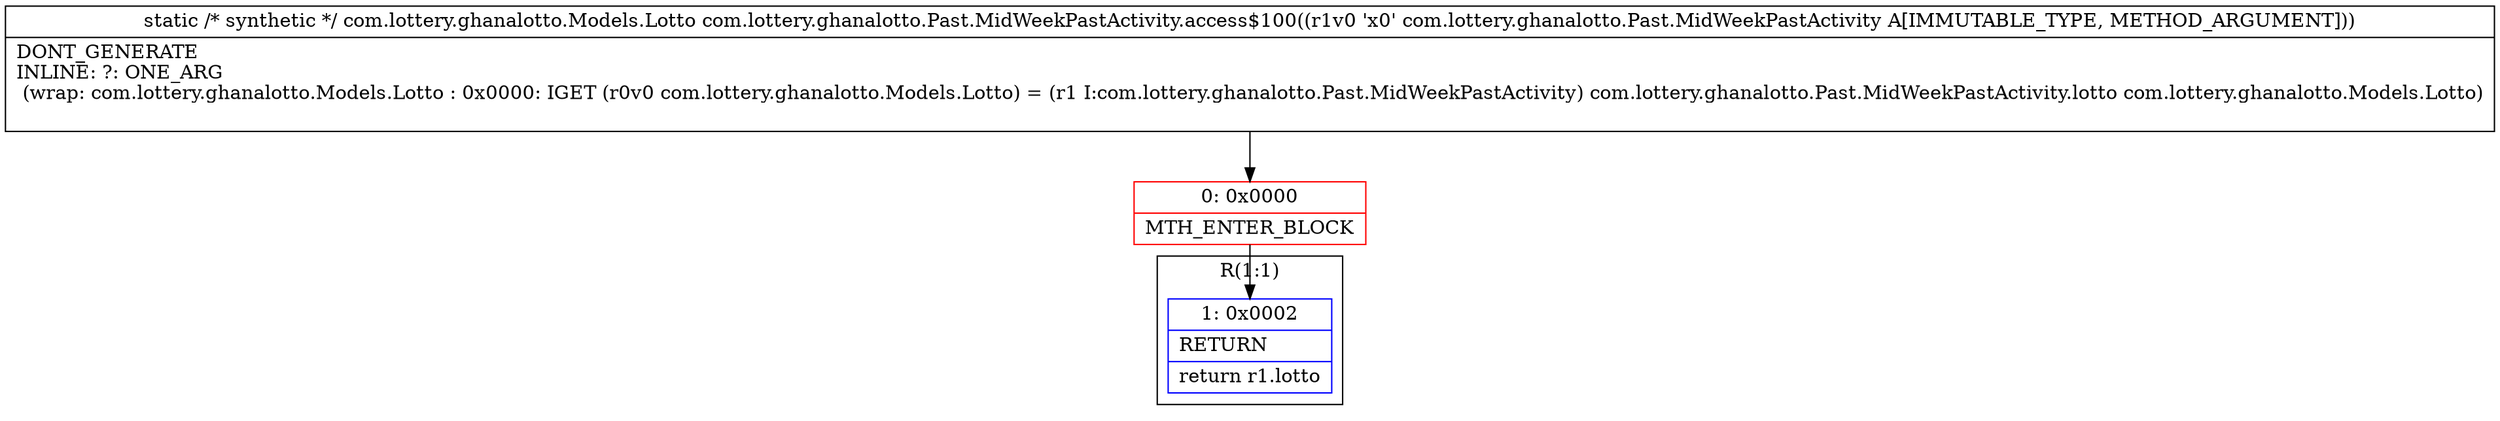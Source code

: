 digraph "CFG forcom.lottery.ghanalotto.Past.MidWeekPastActivity.access$100(Lcom\/lottery\/ghanalotto\/Past\/MidWeekPastActivity;)Lcom\/lottery\/ghanalotto\/Models\/Lotto;" {
subgraph cluster_Region_408366946 {
label = "R(1:1)";
node [shape=record,color=blue];
Node_1 [shape=record,label="{1\:\ 0x0002|RETURN\l|return r1.lotto\l}"];
}
Node_0 [shape=record,color=red,label="{0\:\ 0x0000|MTH_ENTER_BLOCK\l}"];
MethodNode[shape=record,label="{static \/* synthetic *\/ com.lottery.ghanalotto.Models.Lotto com.lottery.ghanalotto.Past.MidWeekPastActivity.access$100((r1v0 'x0' com.lottery.ghanalotto.Past.MidWeekPastActivity A[IMMUTABLE_TYPE, METHOD_ARGUMENT]))  | DONT_GENERATE\lINLINE: ?: ONE_ARG  \l  (wrap: com.lottery.ghanalotto.Models.Lotto : 0x0000: IGET  (r0v0 com.lottery.ghanalotto.Models.Lotto) = (r1 I:com.lottery.ghanalotto.Past.MidWeekPastActivity) com.lottery.ghanalotto.Past.MidWeekPastActivity.lotto com.lottery.ghanalotto.Models.Lotto)\l\l}"];
MethodNode -> Node_0;
Node_0 -> Node_1;
}

